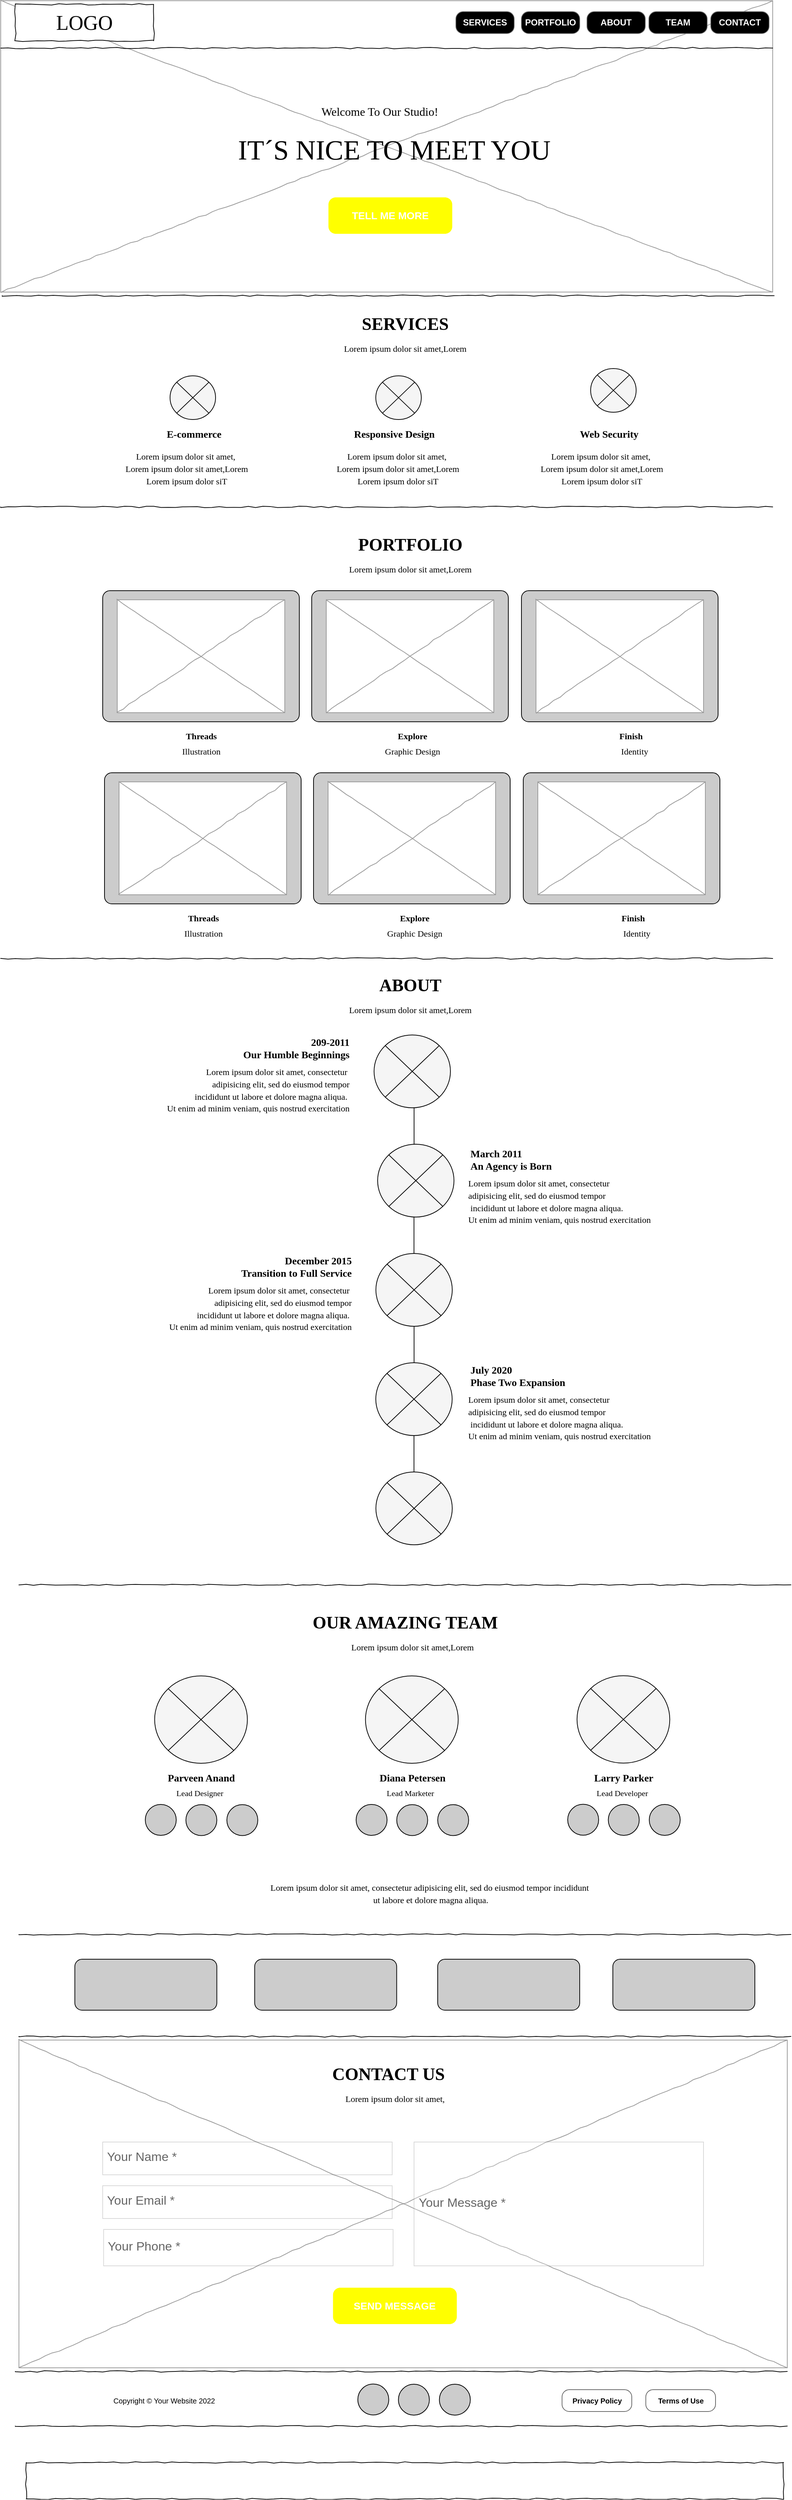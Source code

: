 <mxfile version="20.5.1" type="github">
  <diagram name="Page-1" id="03018318-947c-dd8e-b7a3-06fadd420f32">
    <mxGraphModel dx="1422" dy="762" grid="1" gridSize="10" guides="1" tooltips="1" connect="1" arrows="1" fold="1" page="1" pageScale="1" pageWidth="1169" pageHeight="827" background="none" math="0" shadow="0">
      <root>
        <mxCell id="0" />
        <mxCell id="1" parent="0" />
        <mxCell id="GZVW_mrwKKOPV1Nri92c-166" value="" style="verticalLabelPosition=bottom;shadow=0;dashed=0;align=center;html=1;verticalAlign=top;strokeWidth=1;shape=mxgraph.mockup.graphics.simpleIcon;strokeColor=#999999;rounded=0;labelBackgroundColor=none;fontFamily=Verdana;fontSize=14;fontColor=#000000;comic=1;" vertex="1" parent="1">
          <mxGeometry x="45" y="2820" width="1055" height="450" as="geometry" />
        </mxCell>
        <mxCell id="GZVW_mrwKKOPV1Nri92c-111" value="" style="ellipse;whiteSpace=wrap;html=1;aspect=fixed;fillStyle=solid;strokeColor=#000000;strokeWidth=1;fontSize=11;fillColor=#CCCCCC;gradientColor=none;" vertex="1" parent="1">
          <mxGeometry x="508" y="2496.5" width="42.5" height="42.5" as="geometry" />
        </mxCell>
        <mxCell id="GZVW_mrwKKOPV1Nri92c-110" value="" style="ellipse;whiteSpace=wrap;html=1;aspect=fixed;fillStyle=solid;strokeColor=#000000;strokeWidth=1;fontSize=11;fillColor=#CCCCCC;gradientColor=none;" vertex="1" parent="1">
          <mxGeometry x="563.75" y="2496.75" width="42.5" height="42.5" as="geometry" />
        </mxCell>
        <mxCell id="GZVW_mrwKKOPV1Nri92c-109" value="" style="ellipse;whiteSpace=wrap;html=1;aspect=fixed;fillStyle=solid;strokeColor=#000000;strokeWidth=1;fontSize=11;fillColor=#CCCCCC;gradientColor=none;" vertex="1" parent="1">
          <mxGeometry x="620" y="2496.75" width="42.5" height="42.5" as="geometry" />
        </mxCell>
        <mxCell id="GZVW_mrwKKOPV1Nri92c-58" value="" style="strokeWidth=1;shadow=0;dashed=0;align=center;html=1;shape=mxgraph.mockup.buttons.button;strokeColor=#000000;fontColor=#ffffff;mainText=;buttonStyle=round;fontSize=17;fontStyle=1;fillColor=#CCCCCC;whiteSpace=wrap;fillStyle=solid;" vertex="1" parent="1">
          <mxGeometry x="160" y="830" width="270" height="180" as="geometry" />
        </mxCell>
        <mxCell id="677b7b8949515195-16" value="" style="verticalLabelPosition=bottom;shadow=0;dashed=0;align=center;html=1;verticalAlign=top;strokeWidth=1;shape=mxgraph.mockup.graphics.simpleIcon;strokeColor=#999999;rounded=0;labelBackgroundColor=none;fontFamily=Verdana;fontSize=14;fontColor=#000000;comic=1;" parent="1" vertex="1">
          <mxGeometry x="20" y="20" width="1060" height="400" as="geometry" />
        </mxCell>
        <mxCell id="677b7b8949515195-2" value="LOGO" style="whiteSpace=wrap;html=1;rounded=0;shadow=0;labelBackgroundColor=none;strokeWidth=1;fontFamily=Verdana;fontSize=28;align=center;comic=1;" parent="1" vertex="1">
          <mxGeometry x="40" y="25" width="190" height="50" as="geometry" />
        </mxCell>
        <mxCell id="677b7b8949515195-9" value="" style="line;strokeWidth=1;html=1;rounded=0;shadow=0;labelBackgroundColor=none;fillColor=none;fontFamily=Verdana;fontSize=14;fontColor=#000000;align=center;comic=1;" parent="1" vertex="1">
          <mxGeometry x="20" y="80" width="1060" height="10" as="geometry" />
        </mxCell>
        <mxCell id="677b7b8949515195-10" value="" style="whiteSpace=wrap;html=1;rounded=0;shadow=0;labelBackgroundColor=none;strokeWidth=1;fillColor=none;fontFamily=Verdana;fontSize=12;align=center;comic=1;" parent="1" vertex="1">
          <mxGeometry x="55" y="3400" width="1040" height="50" as="geometry" />
        </mxCell>
        <mxCell id="677b7b8949515195-27" value="&lt;b&gt;&lt;font style=&quot;font-size: 24px;&quot;&gt;SERVICES&lt;/font&gt;&lt;/b&gt;" style="text;html=1;points=[];align=center;verticalAlign=top;spacingTop=-4;fontSize=14;fontFamily=Verdana" parent="1" vertex="1">
          <mxGeometry x="490" y="447" width="170" height="30" as="geometry" />
        </mxCell>
        <mxCell id="GZVW_mrwKKOPV1Nri92c-2" value="Welcome To Our Studio!" style="text;html=1;points=[];align=center;verticalAlign=top;spacingTop=-4;fontSize=16;fontFamily=Verdana" vertex="1" parent="1">
          <mxGeometry x="450" y="160" width="180" height="20" as="geometry" />
        </mxCell>
        <mxCell id="GZVW_mrwKKOPV1Nri92c-3" value="IT´S NICE TO MEET YOU" style="text;html=1;points=[];align=center;verticalAlign=top;spacingTop=-4;fontSize=38;fontFamily=Verdana" vertex="1" parent="1">
          <mxGeometry x="315" y="200" width="490" height="50" as="geometry" />
        </mxCell>
        <mxCell id="GZVW_mrwKKOPV1Nri92c-7" value="&lt;span style=&quot;font-size: 12px; text-align: justify;&quot;&gt;Lorem ipsum dolor sit amet,&lt;/span&gt;&lt;span style=&quot;font-size: 12px; text-align: justify;&quot;&gt;Lorem&lt;/span&gt;" style="text;html=1;points=[];align=center;verticalAlign=top;spacingTop=-4;fontSize=14;fontFamily=Verdana" vertex="1" parent="1">
          <mxGeometry x="460" y="487" width="230" height="20" as="geometry" />
        </mxCell>
        <mxCell id="GZVW_mrwKKOPV1Nri92c-8" value="&lt;span style=&quot;font-size: 12px; text-align: justify;&quot;&gt;Lorem ipsum dolor sit amet,&amp;nbsp;&lt;br&gt;&lt;/span&gt;&lt;span style=&quot;font-size: 12px; text-align: justify;&quot;&gt;Lorem ipsum dolor sit amet,&lt;/span&gt;&lt;span style=&quot;font-size: 12px; text-align: justify;&quot;&gt;Lorem&lt;br&gt;&lt;/span&gt;&lt;span style=&quot;font-size: 12px; text-align: justify;&quot;&gt;Lorem ipsum dolor siT&lt;/span&gt;" style="text;html=1;points=[];align=center;verticalAlign=top;spacingTop=-4;fontSize=14;fontFamily=Verdana" vertex="1" parent="1">
          <mxGeometry x="160" y="635" width="230" height="60" as="geometry" />
        </mxCell>
        <mxCell id="GZVW_mrwKKOPV1Nri92c-9" value="&lt;span style=&quot;font-size: 12px; text-align: justify;&quot;&gt;Lorem ipsum dolor sit amet,&amp;nbsp;&lt;br&gt;&lt;/span&gt;&lt;span style=&quot;font-size: 12px; text-align: justify;&quot;&gt;Lorem ipsum dolor sit amet,&lt;/span&gt;&lt;span style=&quot;font-size: 12px; text-align: justify;&quot;&gt;Lorem&lt;br&gt;&lt;/span&gt;&lt;span style=&quot;font-size: 12px; text-align: justify;&quot;&gt;Lorem ipsum dolor siT&lt;/span&gt;" style="text;html=1;points=[];align=center;verticalAlign=top;spacingTop=-4;fontSize=14;fontFamily=Verdana" vertex="1" parent="1">
          <mxGeometry x="450" y="635" width="230" height="60" as="geometry" />
        </mxCell>
        <mxCell id="GZVW_mrwKKOPV1Nri92c-10" value="&lt;span style=&quot;font-size: 12px; text-align: justify;&quot;&gt;Lorem ipsum dolor sit amet,&amp;nbsp;&lt;br&gt;&lt;/span&gt;&lt;span style=&quot;font-size: 12px; text-align: justify;&quot;&gt;Lorem ipsum dolor sit amet,&lt;/span&gt;&lt;span style=&quot;font-size: 12px; text-align: justify;&quot;&gt;Lorem&lt;br&gt;&lt;/span&gt;&lt;span style=&quot;font-size: 12px; text-align: justify;&quot;&gt;Lorem ipsum dolor siT&lt;/span&gt;" style="text;html=1;points=[];align=center;verticalAlign=top;spacingTop=-4;fontSize=14;fontFamily=Verdana" vertex="1" parent="1">
          <mxGeometry x="730" y="635" width="230" height="60" as="geometry" />
        </mxCell>
        <mxCell id="GZVW_mrwKKOPV1Nri92c-11" value="&lt;b&gt;E-commerce&lt;/b&gt;" style="text;html=1;points=[];align=center;verticalAlign=top;spacingTop=-4;fontSize=14;fontFamily=Verdana" vertex="1" parent="1">
          <mxGeometry x="200" y="605" width="170" height="20" as="geometry" />
        </mxCell>
        <mxCell id="GZVW_mrwKKOPV1Nri92c-12" value="&lt;b&gt;Responsive Design&lt;/b&gt;" style="text;html=1;points=[];align=center;verticalAlign=top;spacingTop=-4;fontSize=14;fontFamily=Verdana" vertex="1" parent="1">
          <mxGeometry x="475" y="605" width="170" height="20" as="geometry" />
        </mxCell>
        <mxCell id="GZVW_mrwKKOPV1Nri92c-13" value="&lt;b&gt;Web Security&lt;/b&gt;" style="text;html=1;points=[];align=center;verticalAlign=top;spacingTop=-4;fontSize=14;fontFamily=Verdana" vertex="1" parent="1">
          <mxGeometry x="770" y="605" width="170" height="20" as="geometry" />
        </mxCell>
        <mxCell id="GZVW_mrwKKOPV1Nri92c-18" value="&lt;b&gt;&lt;font style=&quot;font-size: 24px;&quot;&gt;PORTFOLIO&lt;/font&gt;&lt;/b&gt;" style="text;html=1;points=[];align=center;verticalAlign=top;spacingTop=-4;fontSize=14;fontFamily=Verdana" vertex="1" parent="1">
          <mxGeometry x="497" y="750" width="170" height="30" as="geometry" />
        </mxCell>
        <mxCell id="GZVW_mrwKKOPV1Nri92c-19" value="&lt;span style=&quot;font-size: 12px; text-align: justify;&quot;&gt;Lorem ipsum dolor sit amet,&lt;/span&gt;&lt;span style=&quot;font-size: 12px; text-align: justify;&quot;&gt;Lorem&lt;/span&gt;" style="text;html=1;points=[];align=center;verticalAlign=top;spacingTop=-4;fontSize=14;fontFamily=Verdana" vertex="1" parent="1">
          <mxGeometry x="467" y="790" width="230" height="20" as="geometry" />
        </mxCell>
        <mxCell id="GZVW_mrwKKOPV1Nri92c-21" value="" style="verticalLabelPosition=bottom;shadow=0;dashed=0;align=center;html=1;verticalAlign=top;strokeWidth=1;shape=mxgraph.mockup.graphics.simpleIcon;strokeColor=#999999;rounded=0;labelBackgroundColor=none;fontFamily=Verdana;fontSize=14;fontColor=#000000;comic=1;" vertex="1" parent="1">
          <mxGeometry x="180" y="842.5" width="230" height="155" as="geometry" />
        </mxCell>
        <mxCell id="GZVW_mrwKKOPV1Nri92c-26" value="&lt;b&gt;Threads&lt;/b&gt;" style="text;html=1;points=[];align=center;verticalAlign=top;spacingTop=-4;fontSize=12;fontFamily=Verdana" vertex="1" parent="1">
          <mxGeometry x="210" y="1020" width="170" height="20" as="geometry" />
        </mxCell>
        <mxCell id="GZVW_mrwKKOPV1Nri92c-27" value="&lt;div style=&quot;text-align: justify;&quot;&gt;&lt;span style=&quot;background-color: initial; font-size: 12px;&quot;&gt;Illustration&lt;/span&gt;&lt;/div&gt;" style="text;html=1;points=[];align=center;verticalAlign=top;spacingTop=-4;fontSize=14;fontFamily=Verdana" vertex="1" parent="1">
          <mxGeometry x="245" y="1040" width="100" height="20" as="geometry" />
        </mxCell>
        <mxCell id="GZVW_mrwKKOPV1Nri92c-28" value="&lt;b&gt;Explore&lt;/b&gt;" style="text;html=1;points=[];align=center;verticalAlign=top;spacingTop=-4;fontSize=12;fontFamily=Verdana" vertex="1" parent="1">
          <mxGeometry x="500" y="1020" width="170" height="20" as="geometry" />
        </mxCell>
        <mxCell id="GZVW_mrwKKOPV1Nri92c-29" value="&lt;div style=&quot;text-align: justify;&quot;&gt;&lt;span style=&quot;background-color: initial; font-size: 12px;&quot;&gt;Graphic Design&lt;/span&gt;&lt;/div&gt;" style="text;html=1;points=[];align=center;verticalAlign=top;spacingTop=-4;fontSize=14;fontFamily=Verdana" vertex="1" parent="1">
          <mxGeometry x="535" y="1040" width="100" height="20" as="geometry" />
        </mxCell>
        <mxCell id="GZVW_mrwKKOPV1Nri92c-30" value="&lt;b&gt;Finish&lt;/b&gt;" style="text;html=1;points=[];align=center;verticalAlign=top;spacingTop=-4;fontSize=12;fontFamily=Verdana" vertex="1" parent="1">
          <mxGeometry x="800" y="1020" width="170" height="20" as="geometry" />
        </mxCell>
        <mxCell id="GZVW_mrwKKOPV1Nri92c-31" value="&lt;div style=&quot;text-align: justify;&quot;&gt;&lt;span style=&quot;background-color: initial; font-size: 12px;&quot;&gt;Identity&lt;/span&gt;&lt;/div&gt;" style="text;html=1;points=[];align=center;verticalAlign=top;spacingTop=-4;fontSize=14;fontFamily=Verdana" vertex="1" parent="1">
          <mxGeometry x="840" y="1040" width="100" height="20" as="geometry" />
        </mxCell>
        <mxCell id="GZVW_mrwKKOPV1Nri92c-39" value="" style="shape=sumEllipse;perimeter=ellipsePerimeter;whiteSpace=wrap;html=1;backgroundOutline=1;fillStyle=solid;fontSize=12;fillColor=#F5F5F5;gradientColor=none;" vertex="1" parent="1">
          <mxGeometry x="535" y="535" width="62.5" height="60" as="geometry" />
        </mxCell>
        <mxCell id="GZVW_mrwKKOPV1Nri92c-40" value="" style="shape=sumEllipse;perimeter=ellipsePerimeter;whiteSpace=wrap;html=1;backgroundOutline=1;fillStyle=solid;fontSize=12;fillColor=#F5F5F5;gradientColor=none;" vertex="1" parent="1">
          <mxGeometry x="830" y="525" width="62.5" height="60" as="geometry" />
        </mxCell>
        <mxCell id="GZVW_mrwKKOPV1Nri92c-41" value="" style="shape=sumEllipse;perimeter=ellipsePerimeter;whiteSpace=wrap;html=1;backgroundOutline=1;fillStyle=solid;fontSize=12;fillColor=#F5F5F5;gradientColor=none;" vertex="1" parent="1">
          <mxGeometry x="252.5" y="535" width="62.5" height="60" as="geometry" />
        </mxCell>
        <mxCell id="GZVW_mrwKKOPV1Nri92c-49" value="SERVICES" style="strokeWidth=1;shadow=0;dashed=0;align=center;html=1;shape=mxgraph.mockup.buttons.button;strokeColor=#666666;fontColor=#ffffff;mainText=;buttonStyle=round;fontSize=12;fontStyle=1;fillColor=#000000;whiteSpace=wrap;fillStyle=solid;" vertex="1" parent="1">
          <mxGeometry x="645" y="35" width="80" height="30" as="geometry" />
        </mxCell>
        <mxCell id="GZVW_mrwKKOPV1Nri92c-50" value="PORTFOLIO" style="strokeWidth=1;shadow=0;dashed=0;align=center;html=1;shape=mxgraph.mockup.buttons.button;strokeColor=#666666;fontColor=#ffffff;mainText=;buttonStyle=round;fontSize=12;fontStyle=1;fillColor=#000000;whiteSpace=wrap;fillStyle=solid;" vertex="1" parent="1">
          <mxGeometry x="735" y="35" width="80" height="30" as="geometry" />
        </mxCell>
        <mxCell id="GZVW_mrwKKOPV1Nri92c-51" value="ABOUT&lt;span style=&quot;color: rgba(0, 0, 0, 0); font-family: monospace; font-size: 0px; font-weight: 400; text-align: start;&quot;&gt;%3CmxGraphModel%3E%3Croot%3E%3CmxCell%20id%3D%220%22%2F%3E%3CmxCell%20id%3D%221%22%20parent%3D%220%22%2F%3E%3CmxCell%20id%3D%222%22%20value%3D%22SERVICES%22%20style%3D%22strokeWidth%3D1%3Bshadow%3D0%3Bdashed%3D0%3Balign%3Dcenter%3Bhtml%3D1%3Bshape%3Dmxgraph.mockup.buttons.button%3BstrokeColor%3D%23666666%3BfontColor%3D%23ffffff%3BmainText%3D%3BbuttonStyle%3Dround%3BfontSize%3D12%3BfontStyle%3D1%3BfillColor%3D%23000000%3BwhiteSpace%3Dwrap%3BfillStyle%3Dsolid%3B%22%20vertex%3D%221%22%20parent%3D%221%22%3E%3CmxGeometry%20x%3D%22710%22%20y%3D%2290%22%20width%3D%2280%22%20height%3D%2230%22%20as%3D%22geometry%22%2F%3E%3C%2FmxCell%3E%3C%2Froot%3E%3C%2FmxGraphModel%3E&lt;/span&gt;" style="strokeWidth=1;shadow=0;dashed=0;align=center;html=1;shape=mxgraph.mockup.buttons.button;strokeColor=#666666;fontColor=#ffffff;mainText=;buttonStyle=round;fontSize=12;fontStyle=1;fillColor=#000000;whiteSpace=wrap;fillStyle=solid;" vertex="1" parent="1">
          <mxGeometry x="825" y="35" width="80" height="30" as="geometry" />
        </mxCell>
        <mxCell id="GZVW_mrwKKOPV1Nri92c-52" value="TEAM" style="strokeWidth=1;shadow=0;dashed=0;align=center;html=1;shape=mxgraph.mockup.buttons.button;strokeColor=#666666;fontColor=#ffffff;mainText=;buttonStyle=round;fontSize=12;fontStyle=1;fillColor=#000000;whiteSpace=wrap;fillStyle=solid;" vertex="1" parent="1">
          <mxGeometry x="910" y="35" width="80" height="30" as="geometry" />
        </mxCell>
        <mxCell id="GZVW_mrwKKOPV1Nri92c-53" value="CONTACT" style="strokeWidth=1;shadow=0;dashed=0;align=center;html=1;shape=mxgraph.mockup.buttons.button;strokeColor=#666666;fontColor=#ffffff;mainText=;buttonStyle=round;fontSize=12;fontStyle=1;fillColor=#000000;whiteSpace=wrap;fillStyle=solid;" vertex="1" parent="1">
          <mxGeometry x="995" y="35" width="80" height="30" as="geometry" />
        </mxCell>
        <mxCell id="GZVW_mrwKKOPV1Nri92c-54" value="TELL ME MORE" style="strokeWidth=1;shadow=0;dashed=0;align=center;html=1;shape=mxgraph.mockup.buttons.button;strokeColor=none;fontColor=#ffffff;mainText=;buttonStyle=round;fontSize=14;fontStyle=1;fillColor=#FFFF00;whiteSpace=wrap;fillStyle=solid;" vertex="1" parent="1">
          <mxGeometry x="470" y="290" width="170" height="50" as="geometry" />
        </mxCell>
        <mxCell id="GZVW_mrwKKOPV1Nri92c-60" value="" style="strokeWidth=1;shadow=0;dashed=0;align=center;html=1;shape=mxgraph.mockup.buttons.button;strokeColor=#000000;fontColor=#ffffff;mainText=;buttonStyle=round;fontSize=17;fontStyle=1;fillColor=#CCCCCC;whiteSpace=wrap;fillStyle=solid;" vertex="1" parent="1">
          <mxGeometry x="447" y="830" width="270" height="180" as="geometry" />
        </mxCell>
        <mxCell id="GZVW_mrwKKOPV1Nri92c-61" value="" style="verticalLabelPosition=bottom;shadow=0;dashed=0;align=center;html=1;verticalAlign=top;strokeWidth=1;shape=mxgraph.mockup.graphics.simpleIcon;strokeColor=#999999;rounded=0;labelBackgroundColor=none;fontFamily=Verdana;fontSize=14;fontColor=#000000;comic=1;" vertex="1" parent="1">
          <mxGeometry x="467" y="842.5" width="230" height="155" as="geometry" />
        </mxCell>
        <mxCell id="GZVW_mrwKKOPV1Nri92c-62" value="" style="strokeWidth=1;shadow=0;dashed=0;align=center;html=1;shape=mxgraph.mockup.buttons.button;strokeColor=#000000;fontColor=#ffffff;mainText=;buttonStyle=round;fontSize=17;fontStyle=1;fillColor=#CCCCCC;whiteSpace=wrap;fillStyle=solid;" vertex="1" parent="1">
          <mxGeometry x="735" y="830" width="270" height="180" as="geometry" />
        </mxCell>
        <mxCell id="GZVW_mrwKKOPV1Nri92c-63" value="" style="verticalLabelPosition=bottom;shadow=0;dashed=0;align=center;html=1;verticalAlign=top;strokeWidth=1;shape=mxgraph.mockup.graphics.simpleIcon;strokeColor=#999999;rounded=0;labelBackgroundColor=none;fontFamily=Verdana;fontSize=14;fontColor=#000000;comic=1;" vertex="1" parent="1">
          <mxGeometry x="755" y="842.5" width="230" height="155" as="geometry" />
        </mxCell>
        <mxCell id="GZVW_mrwKKOPV1Nri92c-64" value="" style="strokeWidth=1;shadow=0;dashed=0;align=center;html=1;shape=mxgraph.mockup.buttons.button;strokeColor=#000000;fontColor=#ffffff;mainText=;buttonStyle=round;fontSize=17;fontStyle=1;fillColor=#CCCCCC;whiteSpace=wrap;fillStyle=solid;" vertex="1" parent="1">
          <mxGeometry x="162.5" y="1080" width="270" height="180" as="geometry" />
        </mxCell>
        <mxCell id="GZVW_mrwKKOPV1Nri92c-65" value="" style="verticalLabelPosition=bottom;shadow=0;dashed=0;align=center;html=1;verticalAlign=top;strokeWidth=1;shape=mxgraph.mockup.graphics.simpleIcon;strokeColor=#999999;rounded=0;labelBackgroundColor=none;fontFamily=Verdana;fontSize=14;fontColor=#000000;comic=1;" vertex="1" parent="1">
          <mxGeometry x="182.5" y="1092.5" width="230" height="155" as="geometry" />
        </mxCell>
        <mxCell id="GZVW_mrwKKOPV1Nri92c-66" value="&lt;b&gt;Threads&lt;/b&gt;" style="text;html=1;points=[];align=center;verticalAlign=top;spacingTop=-4;fontSize=12;fontFamily=Verdana" vertex="1" parent="1">
          <mxGeometry x="212.5" y="1270" width="170" height="20" as="geometry" />
        </mxCell>
        <mxCell id="GZVW_mrwKKOPV1Nri92c-67" value="&lt;div style=&quot;text-align: justify;&quot;&gt;&lt;span style=&quot;background-color: initial; font-size: 12px;&quot;&gt;Illustration&lt;/span&gt;&lt;/div&gt;" style="text;html=1;points=[];align=center;verticalAlign=top;spacingTop=-4;fontSize=14;fontFamily=Verdana" vertex="1" parent="1">
          <mxGeometry x="247.5" y="1290" width="100" height="20" as="geometry" />
        </mxCell>
        <mxCell id="GZVW_mrwKKOPV1Nri92c-68" value="&lt;b&gt;Explore&lt;/b&gt;" style="text;html=1;points=[];align=center;verticalAlign=top;spacingTop=-4;fontSize=12;fontFamily=Verdana" vertex="1" parent="1">
          <mxGeometry x="502.5" y="1270" width="170" height="20" as="geometry" />
        </mxCell>
        <mxCell id="GZVW_mrwKKOPV1Nri92c-69" value="&lt;div style=&quot;text-align: justify;&quot;&gt;&lt;span style=&quot;background-color: initial; font-size: 12px;&quot;&gt;Graphic Design&lt;/span&gt;&lt;/div&gt;" style="text;html=1;points=[];align=center;verticalAlign=top;spacingTop=-4;fontSize=14;fontFamily=Verdana" vertex="1" parent="1">
          <mxGeometry x="537.5" y="1290" width="100" height="20" as="geometry" />
        </mxCell>
        <mxCell id="GZVW_mrwKKOPV1Nri92c-70" value="&lt;b&gt;Finish&lt;/b&gt;" style="text;html=1;points=[];align=center;verticalAlign=top;spacingTop=-4;fontSize=12;fontFamily=Verdana" vertex="1" parent="1">
          <mxGeometry x="802.5" y="1270" width="170" height="20" as="geometry" />
        </mxCell>
        <mxCell id="GZVW_mrwKKOPV1Nri92c-71" value="&lt;div style=&quot;text-align: justify;&quot;&gt;&lt;span style=&quot;background-color: initial; font-size: 12px;&quot;&gt;Identity&lt;/span&gt;&lt;/div&gt;" style="text;html=1;points=[];align=center;verticalAlign=top;spacingTop=-4;fontSize=14;fontFamily=Verdana" vertex="1" parent="1">
          <mxGeometry x="842.5" y="1290" width="100" height="20" as="geometry" />
        </mxCell>
        <mxCell id="GZVW_mrwKKOPV1Nri92c-72" value="" style="strokeWidth=1;shadow=0;dashed=0;align=center;html=1;shape=mxgraph.mockup.buttons.button;strokeColor=#000000;fontColor=#ffffff;mainText=;buttonStyle=round;fontSize=17;fontStyle=1;fillColor=#CCCCCC;whiteSpace=wrap;fillStyle=solid;" vertex="1" parent="1">
          <mxGeometry x="449.5" y="1080" width="270" height="180" as="geometry" />
        </mxCell>
        <mxCell id="GZVW_mrwKKOPV1Nri92c-73" value="" style="verticalLabelPosition=bottom;shadow=0;dashed=0;align=center;html=1;verticalAlign=top;strokeWidth=1;shape=mxgraph.mockup.graphics.simpleIcon;strokeColor=#999999;rounded=0;labelBackgroundColor=none;fontFamily=Verdana;fontSize=14;fontColor=#000000;comic=1;" vertex="1" parent="1">
          <mxGeometry x="469.5" y="1092.5" width="230" height="155" as="geometry" />
        </mxCell>
        <mxCell id="GZVW_mrwKKOPV1Nri92c-74" value="" style="strokeWidth=1;shadow=0;dashed=0;align=center;html=1;shape=mxgraph.mockup.buttons.button;strokeColor=#000000;fontColor=#ffffff;mainText=;buttonStyle=round;fontSize=17;fontStyle=1;fillColor=#CCCCCC;whiteSpace=wrap;fillStyle=solid;" vertex="1" parent="1">
          <mxGeometry x="737.5" y="1080" width="270" height="180" as="geometry" />
        </mxCell>
        <mxCell id="GZVW_mrwKKOPV1Nri92c-75" value="" style="verticalLabelPosition=bottom;shadow=0;dashed=0;align=center;html=1;verticalAlign=top;strokeWidth=1;shape=mxgraph.mockup.graphics.simpleIcon;strokeColor=#999999;rounded=0;labelBackgroundColor=none;fontFamily=Verdana;fontSize=14;fontColor=#000000;comic=1;" vertex="1" parent="1">
          <mxGeometry x="757.5" y="1092.5" width="230" height="155" as="geometry" />
        </mxCell>
        <mxCell id="GZVW_mrwKKOPV1Nri92c-76" value="" style="line;strokeWidth=1;html=1;rounded=0;shadow=0;labelBackgroundColor=none;fillColor=none;fontFamily=Verdana;fontSize=14;fontColor=#000000;align=center;comic=1;" vertex="1" parent="1">
          <mxGeometry x="20" y="710" width="1060" height="10" as="geometry" />
        </mxCell>
        <mxCell id="GZVW_mrwKKOPV1Nri92c-77" value="" style="line;strokeWidth=1;html=1;rounded=0;shadow=0;labelBackgroundColor=none;fillColor=none;fontFamily=Verdana;fontSize=14;fontColor=#000000;align=center;comic=1;" vertex="1" parent="1">
          <mxGeometry x="20" y="1330" width="1060" height="10" as="geometry" />
        </mxCell>
        <mxCell id="GZVW_mrwKKOPV1Nri92c-78" value="&lt;b&gt;&lt;font style=&quot;font-size: 24px;&quot;&gt;ABOUT&lt;/font&gt;&lt;/b&gt;" style="text;html=1;points=[];align=center;verticalAlign=top;spacingTop=-4;fontSize=14;fontFamily=Verdana" vertex="1" parent="1">
          <mxGeometry x="497" y="1355" width="170" height="30" as="geometry" />
        </mxCell>
        <mxCell id="GZVW_mrwKKOPV1Nri92c-79" value="&lt;span style=&quot;font-size: 12px; text-align: justify;&quot;&gt;Lorem ipsum dolor sit amet,&lt;/span&gt;&lt;span style=&quot;font-size: 12px; text-align: justify;&quot;&gt;Lorem&lt;/span&gt;" style="text;html=1;points=[];align=center;verticalAlign=top;spacingTop=-4;fontSize=14;fontFamily=Verdana" vertex="1" parent="1">
          <mxGeometry x="467" y="1395" width="230" height="20" as="geometry" />
        </mxCell>
        <mxCell id="GZVW_mrwKKOPV1Nri92c-80" value="&lt;b style=&quot;font-size: 14px;&quot;&gt;209-2011&lt;br style=&quot;font-size: 14px;&quot;&gt;Our Humble Beginnings&lt;br style=&quot;font-size: 14px;&quot;&gt;&lt;/b&gt;" style="text;html=1;points=[];align=right;verticalAlign=top;spacingTop=-4;fontSize=14;fontFamily=Verdana" vertex="1" parent="1">
          <mxGeometry x="297.5" y="1440" width="202.5" height="40" as="geometry" />
        </mxCell>
        <mxCell id="GZVW_mrwKKOPV1Nri92c-81" value="&lt;div style=&quot;&quot;&gt;&lt;span style=&quot;font-size: 12px; text-align: justify;&quot;&gt;Lorem ipsum dolor sit amet, consectetur&amp;nbsp;&lt;/span&gt;&lt;/div&gt;&lt;div style=&quot;&quot;&gt;&lt;span style=&quot;font-size: 12px; text-align: justify;&quot;&gt;adipisicing elit,&amp;nbsp;&lt;/span&gt;&lt;span style=&quot;font-size: 12px; text-align: justify; background-color: initial;&quot;&gt;sed do eiusmod tempor&lt;/span&gt;&lt;/div&gt;&lt;div style=&quot;&quot;&gt;&lt;span style=&quot;font-size: 12px; text-align: justify;&quot;&gt;&amp;nbsp;incididunt ut labore et dolore magna aliqua.&amp;nbsp;&lt;/span&gt;&lt;/div&gt;&lt;div style=&quot;&quot;&gt;&lt;span style=&quot;font-size: 12px; text-align: justify;&quot;&gt;Ut enim ad minim veniam, quis nostrud exercitation&lt;/span&gt;&lt;br&gt;&lt;/div&gt;" style="text;html=1;points=[];align=right;verticalAlign=top;spacingTop=-4;fontSize=14;fontFamily=Verdana" vertex="1" parent="1">
          <mxGeometry x="180" y="1480" width="320" height="67" as="geometry" />
        </mxCell>
        <mxCell id="GZVW_mrwKKOPV1Nri92c-82" value="" style="shape=sumEllipse;perimeter=ellipsePerimeter;whiteSpace=wrap;html=1;backgroundOutline=1;fillStyle=solid;fontSize=12;fillColor=#F5F5F5;gradientColor=none;" vertex="1" parent="1">
          <mxGeometry x="532.63" y="1440" width="104.87" height="100" as="geometry" />
        </mxCell>
        <mxCell id="GZVW_mrwKKOPV1Nri92c-83" value="&lt;b style=&quot;font-size: 14px;&quot;&gt;December 2015&lt;br style=&quot;font-size: 14px;&quot;&gt;Transition to Full Service&lt;br style=&quot;font-size: 14px;&quot;&gt;&lt;/b&gt;" style="text;html=1;points=[];align=right;verticalAlign=top;spacingTop=-4;fontSize=14;fontFamily=Verdana" vertex="1" parent="1">
          <mxGeometry x="300" y="1740" width="202.5" height="40" as="geometry" />
        </mxCell>
        <mxCell id="GZVW_mrwKKOPV1Nri92c-84" value="&lt;div style=&quot;&quot;&gt;&lt;span style=&quot;font-size: 12px; text-align: justify;&quot;&gt;Lorem ipsum dolor sit amet, consectetur&amp;nbsp;&lt;/span&gt;&lt;/div&gt;&lt;div style=&quot;&quot;&gt;&lt;span style=&quot;font-size: 12px; text-align: justify;&quot;&gt;adipisicing elit,&amp;nbsp;&lt;/span&gt;&lt;span style=&quot;font-size: 12px; text-align: justify; background-color: initial;&quot;&gt;sed do eiusmod tempor&lt;/span&gt;&lt;/div&gt;&lt;div style=&quot;&quot;&gt;&lt;span style=&quot;font-size: 12px; text-align: justify;&quot;&gt;&amp;nbsp;incididunt ut labore et dolore magna aliqua.&amp;nbsp;&lt;/span&gt;&lt;/div&gt;&lt;div style=&quot;&quot;&gt;&lt;span style=&quot;font-size: 12px; text-align: justify;&quot;&gt;Ut enim ad minim veniam, quis nostrud exercitation&lt;/span&gt;&lt;br&gt;&lt;/div&gt;" style="text;html=1;points=[];align=right;verticalAlign=top;spacingTop=-4;fontSize=14;fontFamily=Verdana" vertex="1" parent="1">
          <mxGeometry x="182.5" y="1780" width="320" height="67" as="geometry" />
        </mxCell>
        <mxCell id="GZVW_mrwKKOPV1Nri92c-85" value="" style="shape=sumEllipse;perimeter=ellipsePerimeter;whiteSpace=wrap;html=1;backgroundOutline=1;fillStyle=solid;fontSize=12;fillColor=#F5F5F5;gradientColor=none;" vertex="1" parent="1">
          <mxGeometry x="535.13" y="1740" width="104.87" height="100" as="geometry" />
        </mxCell>
        <mxCell id="GZVW_mrwKKOPV1Nri92c-86" value="&lt;b style=&quot;font-size: 14px;&quot;&gt;March 2011&lt;br style=&quot;font-size: 14px;&quot;&gt;An Agency is Born&lt;br style=&quot;font-size: 14px;&quot;&gt;&lt;/b&gt;" style="text;html=1;points=[];align=left;verticalAlign=top;spacingTop=-4;fontSize=14;fontFamily=Verdana" vertex="1" parent="1">
          <mxGeometry x="662.5" y="1593" width="202.5" height="40" as="geometry" />
        </mxCell>
        <mxCell id="GZVW_mrwKKOPV1Nri92c-87" value="&lt;div style=&quot;&quot;&gt;&lt;span style=&quot;font-size: 12px;&quot;&gt;Lorem ipsum dolor sit amet, consectetur&amp;nbsp;&lt;/span&gt;&lt;/div&gt;&lt;div style=&quot;&quot;&gt;&lt;span style=&quot;font-size: 12px;&quot;&gt;adipisicing elit,&amp;nbsp;&lt;/span&gt;&lt;span style=&quot;font-size: 12px; background-color: initial;&quot;&gt;sed do eiusmod tempor&lt;/span&gt;&lt;/div&gt;&lt;div style=&quot;&quot;&gt;&lt;span style=&quot;font-size: 12px;&quot;&gt;&amp;nbsp;incididunt ut labore et dolore magna aliqua.&amp;nbsp;&lt;/span&gt;&lt;/div&gt;&lt;div style=&quot;&quot;&gt;&lt;span style=&quot;font-size: 12px;&quot;&gt;Ut enim ad minim veniam, quis nostrud exercitation&lt;/span&gt;&lt;br&gt;&lt;/div&gt;" style="text;html=1;points=[];align=left;verticalAlign=top;spacingTop=-4;fontSize=14;fontFamily=Verdana" vertex="1" parent="1">
          <mxGeometry x="660" y="1633" width="320" height="67" as="geometry" />
        </mxCell>
        <mxCell id="GZVW_mrwKKOPV1Nri92c-88" value="" style="shape=sumEllipse;perimeter=ellipsePerimeter;whiteSpace=wrap;html=1;backgroundOutline=1;fillStyle=solid;fontSize=12;fillColor=#F5F5F5;gradientColor=none;" vertex="1" parent="1">
          <mxGeometry x="537.5" y="1590" width="104.87" height="100" as="geometry" />
        </mxCell>
        <mxCell id="GZVW_mrwKKOPV1Nri92c-89" value="&lt;b style=&quot;font-size: 14px;&quot;&gt;July 2020&lt;br style=&quot;font-size: 14px;&quot;&gt;Phase Two Expansion&lt;br style=&quot;font-size: 14px;&quot;&gt;&lt;/b&gt;" style="text;html=1;points=[];align=left;verticalAlign=top;spacingTop=-4;fontSize=14;fontFamily=Verdana" vertex="1" parent="1">
          <mxGeometry x="662.5" y="1890" width="202.5" height="40" as="geometry" />
        </mxCell>
        <mxCell id="GZVW_mrwKKOPV1Nri92c-90" value="&lt;div style=&quot;&quot;&gt;&lt;span style=&quot;font-size: 12px;&quot;&gt;Lorem ipsum dolor sit amet, consectetur&amp;nbsp;&lt;/span&gt;&lt;/div&gt;&lt;div style=&quot;&quot;&gt;&lt;span style=&quot;font-size: 12px;&quot;&gt;adipisicing elit,&amp;nbsp;&lt;/span&gt;&lt;span style=&quot;font-size: 12px; background-color: initial;&quot;&gt;sed do eiusmod tempor&lt;/span&gt;&lt;/div&gt;&lt;div style=&quot;&quot;&gt;&lt;span style=&quot;font-size: 12px;&quot;&gt;&amp;nbsp;incididunt ut labore et dolore magna aliqua.&amp;nbsp;&lt;/span&gt;&lt;/div&gt;&lt;div style=&quot;&quot;&gt;&lt;span style=&quot;font-size: 12px;&quot;&gt;Ut enim ad minim veniam, quis nostrud exercitation&lt;/span&gt;&lt;br&gt;&lt;/div&gt;" style="text;html=1;points=[];align=left;verticalAlign=top;spacingTop=-4;fontSize=14;fontFamily=Verdana" vertex="1" parent="1">
          <mxGeometry x="660" y="1930" width="320" height="67" as="geometry" />
        </mxCell>
        <mxCell id="GZVW_mrwKKOPV1Nri92c-91" value="" style="shape=sumEllipse;perimeter=ellipsePerimeter;whiteSpace=wrap;html=1;backgroundOutline=1;fillStyle=solid;fontSize=12;fillColor=#F5F5F5;gradientColor=none;" vertex="1" parent="1">
          <mxGeometry x="535" y="1890" width="104.87" height="100" as="geometry" />
        </mxCell>
        <mxCell id="GZVW_mrwKKOPV1Nri92c-92" value="" style="shape=sumEllipse;perimeter=ellipsePerimeter;whiteSpace=wrap;html=1;backgroundOutline=1;fillStyle=solid;fontSize=12;fillColor=#F5F5F5;gradientColor=none;" vertex="1" parent="1">
          <mxGeometry x="535.13" y="2040" width="104.87" height="100" as="geometry" />
        </mxCell>
        <mxCell id="GZVW_mrwKKOPV1Nri92c-93" value="" style="line;strokeWidth=1;direction=south;html=1;fillStyle=solid;strokeColor=#000000;fontSize=14;fillColor=#CCCCCC;gradientColor=none;" vertex="1" parent="1">
          <mxGeometry x="582.57" y="1540" width="10" height="50" as="geometry" />
        </mxCell>
        <mxCell id="GZVW_mrwKKOPV1Nri92c-96" value="" style="line;strokeWidth=1;direction=south;html=1;fillStyle=solid;strokeColor=#000000;fontSize=14;fillColor=#CCCCCC;gradientColor=none;" vertex="1" parent="1">
          <mxGeometry x="582.43" y="1690" width="10" height="50" as="geometry" />
        </mxCell>
        <mxCell id="GZVW_mrwKKOPV1Nri92c-97" value="" style="line;strokeWidth=1;direction=south;html=1;fillStyle=solid;strokeColor=#000000;fontSize=14;fillColor=#CCCCCC;gradientColor=none;" vertex="1" parent="1">
          <mxGeometry x="582.57" y="1840" width="10" height="50" as="geometry" />
        </mxCell>
        <mxCell id="GZVW_mrwKKOPV1Nri92c-98" value="" style="line;strokeWidth=1;direction=south;html=1;fillStyle=solid;strokeColor=#000000;fontSize=14;fillColor=#CCCCCC;gradientColor=none;" vertex="1" parent="1">
          <mxGeometry x="582.43" y="1990" width="10" height="50" as="geometry" />
        </mxCell>
        <mxCell id="GZVW_mrwKKOPV1Nri92c-99" value="" style="line;strokeWidth=1;html=1;rounded=0;shadow=0;labelBackgroundColor=none;fillColor=none;fontFamily=Verdana;fontSize=14;fontColor=#000000;align=center;comic=1;" vertex="1" parent="1">
          <mxGeometry x="45" y="2190" width="1060" height="10" as="geometry" />
        </mxCell>
        <mxCell id="GZVW_mrwKKOPV1Nri92c-100" value="&lt;b&gt;&lt;font style=&quot;font-size: 24px;&quot;&gt;OUR AMAZING TEAM&lt;/font&gt;&lt;/b&gt;" style="text;html=1;points=[];align=center;verticalAlign=top;spacingTop=-4;fontSize=14;fontFamily=Verdana" vertex="1" parent="1">
          <mxGeometry x="430" y="2230" width="290.5" height="30" as="geometry" />
        </mxCell>
        <mxCell id="GZVW_mrwKKOPV1Nri92c-101" value="&lt;span style=&quot;font-size: 12px; text-align: justify;&quot;&gt;Lorem ipsum dolor sit amet,&lt;/span&gt;&lt;span style=&quot;font-size: 12px; text-align: justify;&quot;&gt;Lorem&lt;/span&gt;" style="text;html=1;points=[];align=center;verticalAlign=top;spacingTop=-4;fontSize=14;fontFamily=Verdana" vertex="1" parent="1">
          <mxGeometry x="469.5" y="2270" width="230" height="20" as="geometry" />
        </mxCell>
        <mxCell id="GZVW_mrwKKOPV1Nri92c-102" value="" style="shape=sumEllipse;perimeter=ellipsePerimeter;whiteSpace=wrap;html=1;backgroundOutline=1;fillStyle=solid;fontSize=12;fillColor=#F5F5F5;gradientColor=none;" vertex="1" parent="1">
          <mxGeometry x="520.82" y="2320" width="127.37" height="120" as="geometry" />
        </mxCell>
        <mxCell id="GZVW_mrwKKOPV1Nri92c-103" value="&lt;b style=&quot;font-size: 14px;&quot;&gt;Diana Petersen&lt;/b&gt;" style="text;html=1;points=[];align=center;verticalAlign=top;spacingTop=-4;fontSize=14;fontFamily=Verdana" vertex="1" parent="1">
          <mxGeometry x="499.5" y="2450" width="170" height="20" as="geometry" />
        </mxCell>
        <mxCell id="GZVW_mrwKKOPV1Nri92c-104" value="&lt;div style=&quot;text-align: justify; font-size: 11px;&quot;&gt;&lt;span style=&quot;background-color: initial; font-size: 11px;&quot;&gt;Lead Marketer&lt;/span&gt;&lt;/div&gt;" style="text;html=1;points=[];align=center;verticalAlign=top;spacingTop=-4;fontSize=11;fontFamily=Verdana" vertex="1" parent="1">
          <mxGeometry x="532" y="2472" width="100" height="20" as="geometry" />
        </mxCell>
        <mxCell id="GZVW_mrwKKOPV1Nri92c-105" value="" style="shape=image;html=1;verticalAlign=top;verticalLabelPosition=bottom;labelBackgroundColor=#ffffff;imageAspect=0;aspect=fixed;image=https://cdn1.iconfinder.com/data/icons/social-media-circle-7/512/Circled_Twitter_svg-128.png;fillStyle=solid;strokeColor=#000000;strokeWidth=1;fontSize=11;fillColor=#CCCCCC;gradientColor=none;" vertex="1" parent="1">
          <mxGeometry x="514.25" y="2501.5" width="30" height="30" as="geometry" />
        </mxCell>
        <mxCell id="GZVW_mrwKKOPV1Nri92c-106" value="" style="shape=image;html=1;verticalAlign=top;verticalLabelPosition=bottom;labelBackgroundColor=#ffffff;imageAspect=0;aspect=fixed;image=https://cdn3.iconfinder.com/data/icons/picons-social/57/46-facebook-128.png;fillStyle=solid;strokeColor=#000000;strokeWidth=1;fontSize=11;fillColor=#CCCCCC;gradientColor=none;" vertex="1" parent="1">
          <mxGeometry x="570" y="2501" width="34" height="34" as="geometry" />
        </mxCell>
        <mxCell id="GZVW_mrwKKOPV1Nri92c-107" value="" style="shape=image;html=1;verticalAlign=top;verticalLabelPosition=bottom;labelBackgroundColor=#ffffff;imageAspect=0;aspect=fixed;image=https://cdn4.iconfinder.com/data/icons/picons-social/57/38-instagram-3-128.png;fillStyle=solid;strokeColor=#000000;strokeWidth=1;fontSize=11;fillColor=#CCCCCC;gradientColor=none;" vertex="1" parent="1">
          <mxGeometry x="625.19" y="2501.25" width="33" height="33" as="geometry" />
        </mxCell>
        <mxCell id="GZVW_mrwKKOPV1Nri92c-108" value="&lt;div style=&quot;&quot;&gt;&lt;span style=&quot;font-size: 12px;&quot;&gt;Lorem ipsum dolor sit amet, consectetur&amp;nbsp;&lt;/span&gt;&lt;span style=&quot;background-color: initial; font-size: 12px;&quot;&gt;adipisicing elit,&amp;nbsp;&lt;/span&gt;&lt;span style=&quot;background-color: initial; font-size: 12px;&quot;&gt;sed do eiusmod tempor&lt;/span&gt;&lt;span style=&quot;font-size: 12px; background-color: initial;&quot;&gt;&amp;nbsp;incididunt&amp;nbsp;&lt;/span&gt;&lt;/div&gt;&lt;div style=&quot;&quot;&gt;&lt;span style=&quot;font-size: 12px; background-color: initial;&quot;&gt;ut labore&amp;nbsp;&lt;/span&gt;&lt;span style=&quot;background-color: initial; font-size: 12px;&quot;&gt;et dolore magna aliqua.&lt;/span&gt;&lt;/div&gt;" style="text;html=1;points=[];align=center;verticalAlign=top;spacingTop=-4;fontSize=14;fontFamily=Verdana" vertex="1" parent="1">
          <mxGeometry x="335" y="2600" width="550" height="40" as="geometry" />
        </mxCell>
        <mxCell id="GZVW_mrwKKOPV1Nri92c-112" value="" style="ellipse;whiteSpace=wrap;html=1;aspect=fixed;fillStyle=solid;strokeColor=#000000;strokeWidth=1;fontSize=11;fillColor=#CCCCCC;gradientColor=none;" vertex="1" parent="1">
          <mxGeometry x="798.5" y="2496.25" width="42.5" height="42.5" as="geometry" />
        </mxCell>
        <mxCell id="GZVW_mrwKKOPV1Nri92c-113" value="" style="ellipse;whiteSpace=wrap;html=1;aspect=fixed;fillStyle=solid;strokeColor=#000000;strokeWidth=1;fontSize=11;fillColor=#CCCCCC;gradientColor=none;" vertex="1" parent="1">
          <mxGeometry x="854.25" y="2496.5" width="42.5" height="42.5" as="geometry" />
        </mxCell>
        <mxCell id="GZVW_mrwKKOPV1Nri92c-114" value="" style="ellipse;whiteSpace=wrap;html=1;aspect=fixed;fillStyle=solid;strokeColor=#000000;strokeWidth=1;fontSize=11;fillColor=#CCCCCC;gradientColor=none;" vertex="1" parent="1">
          <mxGeometry x="910.5" y="2496.5" width="42.5" height="42.5" as="geometry" />
        </mxCell>
        <mxCell id="GZVW_mrwKKOPV1Nri92c-115" value="" style="shape=sumEllipse;perimeter=ellipsePerimeter;whiteSpace=wrap;html=1;backgroundOutline=1;fillStyle=solid;fontSize=12;fillColor=#F5F5F5;gradientColor=none;" vertex="1" parent="1">
          <mxGeometry x="811.32" y="2319.75" width="127.37" height="120" as="geometry" />
        </mxCell>
        <mxCell id="GZVW_mrwKKOPV1Nri92c-116" value="&lt;b style=&quot;font-size: 14px;&quot;&gt;Larry Parker&lt;/b&gt;" style="text;html=1;points=[];align=center;verticalAlign=top;spacingTop=-4;fontSize=14;fontFamily=Verdana" vertex="1" parent="1">
          <mxGeometry x="790" y="2449.75" width="170" height="20" as="geometry" />
        </mxCell>
        <mxCell id="GZVW_mrwKKOPV1Nri92c-117" value="&lt;div style=&quot;text-align: justify; font-size: 11px;&quot;&gt;&lt;span style=&quot;background-color: initial; font-size: 11px;&quot;&gt;Lead Developer&lt;/span&gt;&lt;/div&gt;" style="text;html=1;points=[];align=center;verticalAlign=top;spacingTop=-4;fontSize=11;fontFamily=Verdana" vertex="1" parent="1">
          <mxGeometry x="822.5" y="2471.75" width="100" height="20" as="geometry" />
        </mxCell>
        <mxCell id="GZVW_mrwKKOPV1Nri92c-118" value="" style="shape=image;html=1;verticalAlign=top;verticalLabelPosition=bottom;labelBackgroundColor=#ffffff;imageAspect=0;aspect=fixed;image=https://cdn1.iconfinder.com/data/icons/social-media-circle-7/512/Circled_Twitter_svg-128.png;fillStyle=solid;strokeColor=#000000;strokeWidth=1;fontSize=11;fillColor=#CCCCCC;gradientColor=none;" vertex="1" parent="1">
          <mxGeometry x="804.75" y="2501.25" width="30" height="30" as="geometry" />
        </mxCell>
        <mxCell id="GZVW_mrwKKOPV1Nri92c-119" value="" style="shape=image;html=1;verticalAlign=top;verticalLabelPosition=bottom;labelBackgroundColor=#ffffff;imageAspect=0;aspect=fixed;image=https://cdn3.iconfinder.com/data/icons/picons-social/57/46-facebook-128.png;fillStyle=solid;strokeColor=#000000;strokeWidth=1;fontSize=11;fillColor=#CCCCCC;gradientColor=none;" vertex="1" parent="1">
          <mxGeometry x="860.5" y="2500.75" width="34" height="34" as="geometry" />
        </mxCell>
        <mxCell id="GZVW_mrwKKOPV1Nri92c-120" value="" style="shape=image;html=1;verticalAlign=top;verticalLabelPosition=bottom;labelBackgroundColor=#ffffff;imageAspect=0;aspect=fixed;image=https://cdn4.iconfinder.com/data/icons/picons-social/57/38-instagram-3-128.png;fillStyle=solid;strokeColor=#000000;strokeWidth=1;fontSize=11;fillColor=#CCCCCC;gradientColor=none;" vertex="1" parent="1">
          <mxGeometry x="915.69" y="2501" width="33" height="33" as="geometry" />
        </mxCell>
        <mxCell id="GZVW_mrwKKOPV1Nri92c-121" value="" style="ellipse;whiteSpace=wrap;html=1;aspect=fixed;fillStyle=solid;strokeColor=#000000;strokeWidth=1;fontSize=11;fillColor=#CCCCCC;gradientColor=none;" vertex="1" parent="1">
          <mxGeometry x="218.5" y="2496.5" width="42.5" height="42.5" as="geometry" />
        </mxCell>
        <mxCell id="GZVW_mrwKKOPV1Nri92c-122" value="" style="ellipse;whiteSpace=wrap;html=1;aspect=fixed;fillStyle=solid;strokeColor=#000000;strokeWidth=1;fontSize=11;fillColor=#CCCCCC;gradientColor=none;" vertex="1" parent="1">
          <mxGeometry x="274.25" y="2496.75" width="42.5" height="42.5" as="geometry" />
        </mxCell>
        <mxCell id="GZVW_mrwKKOPV1Nri92c-123" value="" style="ellipse;whiteSpace=wrap;html=1;aspect=fixed;fillStyle=solid;strokeColor=#000000;strokeWidth=1;fontSize=11;fillColor=#CCCCCC;gradientColor=none;" vertex="1" parent="1">
          <mxGeometry x="330.5" y="2496.75" width="42.5" height="42.5" as="geometry" />
        </mxCell>
        <mxCell id="GZVW_mrwKKOPV1Nri92c-124" value="" style="shape=sumEllipse;perimeter=ellipsePerimeter;whiteSpace=wrap;html=1;backgroundOutline=1;fillStyle=solid;fontSize=12;fillColor=#F5F5F5;gradientColor=none;" vertex="1" parent="1">
          <mxGeometry x="231.32" y="2320" width="127.37" height="120" as="geometry" />
        </mxCell>
        <mxCell id="GZVW_mrwKKOPV1Nri92c-125" value="&lt;b&gt;Parveen Anand&lt;/b&gt;" style="text;html=1;points=[];align=center;verticalAlign=top;spacingTop=-4;fontSize=14;fontFamily=Verdana" vertex="1" parent="1">
          <mxGeometry x="210" y="2450" width="170" height="20" as="geometry" />
        </mxCell>
        <mxCell id="GZVW_mrwKKOPV1Nri92c-126" value="&lt;div style=&quot;text-align: justify; font-size: 11px;&quot;&gt;&lt;span style=&quot;background-color: initial; font-size: 11px;&quot;&gt;Lead Designer&lt;/span&gt;&lt;/div&gt;" style="text;html=1;points=[];align=center;verticalAlign=top;spacingTop=-4;fontSize=11;fontFamily=Verdana" vertex="1" parent="1">
          <mxGeometry x="242.5" y="2472" width="100" height="20" as="geometry" />
        </mxCell>
        <mxCell id="GZVW_mrwKKOPV1Nri92c-127" value="" style="shape=image;html=1;verticalAlign=top;verticalLabelPosition=bottom;labelBackgroundColor=#ffffff;imageAspect=0;aspect=fixed;image=https://cdn1.iconfinder.com/data/icons/social-media-circle-7/512/Circled_Twitter_svg-128.png;fillStyle=solid;strokeColor=#000000;strokeWidth=1;fontSize=11;fillColor=#CCCCCC;gradientColor=none;" vertex="1" parent="1">
          <mxGeometry x="224.75" y="2501.5" width="30" height="30" as="geometry" />
        </mxCell>
        <mxCell id="GZVW_mrwKKOPV1Nri92c-128" value="" style="shape=image;html=1;verticalAlign=top;verticalLabelPosition=bottom;labelBackgroundColor=#ffffff;imageAspect=0;aspect=fixed;image=https://cdn3.iconfinder.com/data/icons/picons-social/57/46-facebook-128.png;fillStyle=solid;strokeColor=#000000;strokeWidth=1;fontSize=11;fillColor=#CCCCCC;gradientColor=none;" vertex="1" parent="1">
          <mxGeometry x="280.5" y="2501" width="34" height="34" as="geometry" />
        </mxCell>
        <mxCell id="GZVW_mrwKKOPV1Nri92c-129" value="" style="shape=image;html=1;verticalAlign=top;verticalLabelPosition=bottom;labelBackgroundColor=#ffffff;imageAspect=0;aspect=fixed;image=https://cdn4.iconfinder.com/data/icons/picons-social/57/38-instagram-3-128.png;fillStyle=solid;strokeColor=#000000;strokeWidth=1;fontSize=11;fillColor=#CCCCCC;gradientColor=none;" vertex="1" parent="1">
          <mxGeometry x="335.69" y="2501.25" width="33" height="33" as="geometry" />
        </mxCell>
        <mxCell id="GZVW_mrwKKOPV1Nri92c-130" value="" style="line;strokeWidth=1;html=1;rounded=0;shadow=0;labelBackgroundColor=none;fillColor=none;fontFamily=Verdana;fontSize=14;fontColor=#000000;align=center;comic=1;" vertex="1" parent="1">
          <mxGeometry x="45" y="2670" width="1060" height="10" as="geometry" />
        </mxCell>
        <mxCell id="GZVW_mrwKKOPV1Nri92c-131" value="" style="line;strokeWidth=1;html=1;rounded=0;shadow=0;labelBackgroundColor=none;fillColor=none;fontFamily=Verdana;fontSize=14;fontColor=#000000;align=center;comic=1;" vertex="1" parent="1">
          <mxGeometry x="45" y="2810" width="1060" height="10" as="geometry" />
        </mxCell>
        <mxCell id="GZVW_mrwKKOPV1Nri92c-133" value="" style="line;strokeWidth=1;html=1;rounded=0;shadow=0;labelBackgroundColor=none;fillColor=none;fontFamily=Verdana;fontSize=14;fontColor=#000000;align=center;comic=1;" vertex="1" parent="1">
          <mxGeometry x="22" y="420" width="1060" height="10" as="geometry" />
        </mxCell>
        <mxCell id="GZVW_mrwKKOPV1Nri92c-134" value="" style="strokeWidth=1;shadow=0;dashed=0;align=center;html=1;shape=mxgraph.mockup.buttons.button;strokeColor=#000000;fontColor=#ffffff;mainText=;buttonStyle=round;fontSize=17;fontStyle=1;fillColor=#CCCCCC;whiteSpace=wrap;fillStyle=solid;" vertex="1" parent="1">
          <mxGeometry x="121.75" y="2709" width="195" height="70" as="geometry" />
        </mxCell>
        <mxCell id="GZVW_mrwKKOPV1Nri92c-135" value="" style="shape=image;verticalLabelPosition=bottom;labelBackgroundColor=default;verticalAlign=top;aspect=fixed;imageAspect=0;image=https://w7.pngwing.com/pngs/854/524/png-transparent-microsoft-azure-logo-typescript-business-microsoft-angle-company-text.png;direction=east;clipPath=inset(32.67% 17.67% 33.33% 15.33%);opacity=25;" vertex="1" parent="1">
          <mxGeometry x="133.25" y="2722.18" width="172" height="43.642" as="geometry" />
        </mxCell>
        <mxCell id="GZVW_mrwKKOPV1Nri92c-136" value="" style="strokeWidth=1;shadow=0;dashed=0;align=center;html=1;shape=mxgraph.mockup.buttons.button;strokeColor=#000000;fontColor=#ffffff;mainText=;buttonStyle=round;fontSize=17;fontStyle=1;fillColor=#CCCCCC;whiteSpace=wrap;fillStyle=solid;" vertex="1" parent="1">
          <mxGeometry x="368.69" y="2709" width="195" height="70" as="geometry" />
        </mxCell>
        <mxCell id="GZVW_mrwKKOPV1Nri92c-137" value="" style="strokeWidth=1;shadow=0;dashed=0;align=center;html=1;shape=mxgraph.mockup.buttons.button;strokeColor=#000000;fontColor=#ffffff;mainText=;buttonStyle=round;fontSize=17;fontStyle=1;fillColor=#CCCCCC;whiteSpace=wrap;fillStyle=solid;" vertex="1" parent="1">
          <mxGeometry x="620" y="2709" width="195" height="70" as="geometry" />
        </mxCell>
        <mxCell id="GZVW_mrwKKOPV1Nri92c-138" value="" style="strokeWidth=1;shadow=0;dashed=0;align=center;html=1;shape=mxgraph.mockup.buttons.button;strokeColor=#000000;fontColor=#ffffff;mainText=;buttonStyle=round;fontSize=17;fontStyle=1;fillColor=#CCCCCC;whiteSpace=wrap;fillStyle=solid;" vertex="1" parent="1">
          <mxGeometry x="860.5" y="2709" width="195" height="70" as="geometry" />
        </mxCell>
        <mxCell id="GZVW_mrwKKOPV1Nri92c-139" value="" style="shape=image;verticalLabelPosition=bottom;labelBackgroundColor=default;verticalAlign=top;aspect=fixed;imageAspect=0;image=https://www.citypng.com/public/uploads/small/115969963204orvcyfzbxzuxt1gmhq93ijmwqk4q6k4eujl3wgngfl77ewluk0hxatrmnppos0aio0kb1hjfi3w8ebmsfk3xfi1rwvqstzvuzpr.png;clipPath=inset(29.41% 47% 31.62% 6.67%);opacity=25;" vertex="1" parent="1">
          <mxGeometry x="413.74" y="2722.18" width="104.91" height="40" as="geometry" />
        </mxCell>
        <mxCell id="GZVW_mrwKKOPV1Nri92c-140" value="" style="shape=image;verticalLabelPosition=bottom;labelBackgroundColor=default;verticalAlign=top;aspect=fixed;imageAspect=0;image=https://uploads-ssl.webflow.com/6138f264e056284b85d8187b/613bd2e5ff02dc69be9d7c6a_20.png;opacity=25;" vertex="1" parent="1">
          <mxGeometry x="645.56" y="2720" width="144.44" height="40" as="geometry" />
        </mxCell>
        <mxCell id="GZVW_mrwKKOPV1Nri92c-141" value="" style="shape=image;verticalLabelPosition=bottom;labelBackgroundColor=default;verticalAlign=top;aspect=fixed;imageAspect=0;image=https://banner2.cleanpng.com/20180330/uxe/kisspng-ibm-computer-software-encapsulated-postscript-logo-ibm-5abe0df528b441.309.jpg;opacity=25;" vertex="1" parent="1">
          <mxGeometry x="905" y="2720" width="102.36" height="50" as="geometry" />
        </mxCell>
        <mxCell id="GZVW_mrwKKOPV1Nri92c-142" value="" style="line;strokeWidth=1;html=1;rounded=0;shadow=0;labelBackgroundColor=none;fillColor=none;fontFamily=Verdana;fontSize=14;fontColor=#000000;align=center;comic=1;" vertex="1" parent="1">
          <mxGeometry x="40" y="3270" width="1060" height="10" as="geometry" />
        </mxCell>
        <mxCell id="GZVW_mrwKKOPV1Nri92c-143" value="" style="line;strokeWidth=1;html=1;rounded=0;shadow=0;labelBackgroundColor=none;fillColor=none;fontFamily=Verdana;fontSize=14;fontColor=#000000;align=center;comic=1;" vertex="1" parent="1">
          <mxGeometry x="40" y="3345" width="1060" height="10" as="geometry" />
        </mxCell>
        <mxCell id="GZVW_mrwKKOPV1Nri92c-144" value="Privacy Policy" style="strokeWidth=1;shadow=0;dashed=0;align=center;html=1;shape=mxgraph.mockup.buttons.button;strokeColor=#666666;fontColor=#000000;mainText=;buttonStyle=round;fontSize=10;fontStyle=1;fillColor=none;whiteSpace=wrap;fillStyle=solid;" vertex="1" parent="1">
          <mxGeometry x="790.75" y="3300" width="95.75" height="30" as="geometry" />
        </mxCell>
        <mxCell id="GZVW_mrwKKOPV1Nri92c-146" value="Terms of Use" style="strokeWidth=1;shadow=0;dashed=0;align=center;html=1;shape=mxgraph.mockup.buttons.button;strokeColor=#666666;fontColor=#000000;mainText=;buttonStyle=round;fontSize=10;fontStyle=1;fillColor=none;whiteSpace=wrap;fillStyle=solid;" vertex="1" parent="1">
          <mxGeometry x="905.75" y="3300" width="95.75" height="30" as="geometry" />
        </mxCell>
        <mxCell id="GZVW_mrwKKOPV1Nri92c-147" value="" style="ellipse;whiteSpace=wrap;html=1;aspect=fixed;fillStyle=solid;strokeColor=#000000;strokeWidth=1;fontSize=11;fillColor=#CCCCCC;gradientColor=none;" vertex="1" parent="1">
          <mxGeometry x="510.32" y="3292.25" width="42.5" height="42.5" as="geometry" />
        </mxCell>
        <mxCell id="GZVW_mrwKKOPV1Nri92c-148" value="" style="ellipse;whiteSpace=wrap;html=1;aspect=fixed;fillStyle=solid;strokeColor=#000000;strokeWidth=1;fontSize=11;fillColor=#CCCCCC;gradientColor=none;" vertex="1" parent="1">
          <mxGeometry x="566.07" y="3292.5" width="42.5" height="42.5" as="geometry" />
        </mxCell>
        <mxCell id="GZVW_mrwKKOPV1Nri92c-149" value="" style="ellipse;whiteSpace=wrap;html=1;aspect=fixed;fillStyle=solid;strokeColor=#000000;strokeWidth=1;fontSize=11;fillColor=#CCCCCC;gradientColor=none;" vertex="1" parent="1">
          <mxGeometry x="622.32" y="3292.5" width="42.5" height="42.5" as="geometry" />
        </mxCell>
        <mxCell id="GZVW_mrwKKOPV1Nri92c-150" value="" style="shape=image;html=1;verticalAlign=top;verticalLabelPosition=bottom;labelBackgroundColor=#ffffff;imageAspect=0;aspect=fixed;image=https://cdn1.iconfinder.com/data/icons/social-media-circle-7/512/Circled_Twitter_svg-128.png;fillStyle=solid;strokeColor=#000000;strokeWidth=1;fontSize=11;fillColor=#CCCCCC;gradientColor=none;" vertex="1" parent="1">
          <mxGeometry x="516.57" y="3297.25" width="30" height="30" as="geometry" />
        </mxCell>
        <mxCell id="GZVW_mrwKKOPV1Nri92c-151" value="" style="shape=image;html=1;verticalAlign=top;verticalLabelPosition=bottom;labelBackgroundColor=#ffffff;imageAspect=0;aspect=fixed;image=https://cdn3.iconfinder.com/data/icons/picons-social/57/46-facebook-128.png;fillStyle=solid;strokeColor=#000000;strokeWidth=1;fontSize=11;fillColor=#CCCCCC;gradientColor=none;" vertex="1" parent="1">
          <mxGeometry x="572.32" y="3296.75" width="34" height="34" as="geometry" />
        </mxCell>
        <mxCell id="GZVW_mrwKKOPV1Nri92c-152" value="" style="shape=image;html=1;verticalAlign=top;verticalLabelPosition=bottom;labelBackgroundColor=#ffffff;imageAspect=0;aspect=fixed;image=https://cdn4.iconfinder.com/data/icons/picons-social/57/38-instagram-3-128.png;fillStyle=solid;strokeColor=#000000;strokeWidth=1;fontSize=11;fillColor=#CCCCCC;gradientColor=none;" vertex="1" parent="1">
          <mxGeometry x="627.51" y="3297" width="33" height="33" as="geometry" />
        </mxCell>
        <mxCell id="GZVW_mrwKKOPV1Nri92c-153" value="Copyright © Your Website 2022" style="text;html=1;resizable=0;autosize=1;align=center;verticalAlign=middle;points=[];fillColor=none;strokeColor=none;rounded=0;fillStyle=solid;strokeWidth=1;fontSize=10;fontColor=#000000;opacity=25;" vertex="1" parent="1">
          <mxGeometry x="163.5" y="3300" width="160" height="30" as="geometry" />
        </mxCell>
        <mxCell id="GZVW_mrwKKOPV1Nri92c-154" value="&lt;span style=&quot;font-size: 24px;&quot;&gt;&lt;b&gt;CONTACT US&lt;/b&gt;&lt;/span&gt;" style="text;html=1;points=[];align=center;verticalAlign=top;spacingTop=-4;fontSize=14;fontFamily=Verdana" vertex="1" parent="1">
          <mxGeometry x="406.75" y="2850" width="290.5" height="30" as="geometry" />
        </mxCell>
        <mxCell id="GZVW_mrwKKOPV1Nri92c-155" value="&lt;span style=&quot;font-size: 12px; text-align: justify;&quot;&gt;Lorem ipsum dolor sit amet,&lt;/span&gt;" style="text;html=1;points=[];align=center;verticalAlign=top;spacingTop=-4;fontSize=14;fontFamily=Verdana" vertex="1" parent="1">
          <mxGeometry x="446.25" y="2890" width="230" height="20" as="geometry" />
        </mxCell>
        <mxCell id="GZVW_mrwKKOPV1Nri92c-156" value="SEND MESSAGE" style="strokeWidth=1;shadow=0;dashed=0;align=center;html=1;shape=mxgraph.mockup.buttons.button;strokeColor=none;fontColor=#ffffff;mainText=;buttonStyle=round;fontSize=14;fontStyle=1;fillColor=#FFFF00;whiteSpace=wrap;fillStyle=solid;" vertex="1" parent="1">
          <mxGeometry x="476.25" y="3160" width="170" height="50" as="geometry" />
        </mxCell>
        <mxCell id="GZVW_mrwKKOPV1Nri92c-162" value="Your Name *" style="strokeWidth=1;shadow=0;dashed=0;align=center;html=1;shape=mxgraph.mockup.text.textBox;fontColor=#666666;align=left;fontSize=17;spacingLeft=4;spacingTop=-3;strokeColor=#666666;mainText=;fillStyle=solid;fillColor=none;gradientColor=none;opacity=25;" vertex="1" parent="1">
          <mxGeometry x="160" y="2960" width="397.5" height="45" as="geometry" />
        </mxCell>
        <mxCell id="GZVW_mrwKKOPV1Nri92c-163" value="Your Email *" style="strokeWidth=1;shadow=0;dashed=0;align=center;html=1;shape=mxgraph.mockup.text.textBox;fontColor=#666666;align=left;fontSize=17;spacingLeft=4;spacingTop=-3;strokeColor=#666666;mainText=;fillStyle=solid;fillColor=none;gradientColor=none;opacity=25;" vertex="1" parent="1">
          <mxGeometry x="160" y="3020" width="397.5" height="45" as="geometry" />
        </mxCell>
        <mxCell id="GZVW_mrwKKOPV1Nri92c-164" value="Your Phone *" style="strokeWidth=1;shadow=0;dashed=0;align=center;html=1;shape=mxgraph.mockup.text.textBox;fontColor=#666666;align=left;fontSize=17;spacingLeft=4;spacingTop=-3;strokeColor=#666666;mainText=;fillStyle=solid;fillColor=none;gradientColor=none;opacity=25;" vertex="1" parent="1">
          <mxGeometry x="161.25" y="3080" width="397.5" height="50" as="geometry" />
        </mxCell>
        <mxCell id="GZVW_mrwKKOPV1Nri92c-165" value="Your Message *" style="strokeWidth=1;shadow=0;dashed=0;align=center;html=1;shape=mxgraph.mockup.text.textBox;fontColor=#666666;align=left;fontSize=17;spacingLeft=4;spacingTop=-3;strokeColor=#666666;mainText=;fillStyle=solid;fillColor=#FFFFFF;gradientColor=none;opacity=25;" vertex="1" parent="1">
          <mxGeometry x="587.5" y="2960" width="397.5" height="170" as="geometry" />
        </mxCell>
      </root>
    </mxGraphModel>
  </diagram>
</mxfile>
